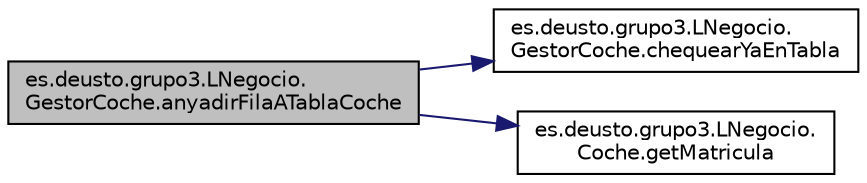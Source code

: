 digraph "es.deusto.grupo3.LNegocio.GestorCoche.anyadirFilaATablaCoche"
{
  edge [fontname="Helvetica",fontsize="10",labelfontname="Helvetica",labelfontsize="10"];
  node [fontname="Helvetica",fontsize="10",shape=record];
  rankdir="LR";
  Node13 [label="es.deusto.grupo3.LNegocio.\lGestorCoche.anyadirFilaATablaCoche",height=0.2,width=0.4,color="black", fillcolor="grey75", style="filled", fontcolor="black"];
  Node13 -> Node14 [color="midnightblue",fontsize="10",style="solid",fontname="Helvetica"];
  Node14 [label="es.deusto.grupo3.LNegocio.\lGestorCoche.chequearYaEnTabla",height=0.2,width=0.4,color="black", fillcolor="white", style="filled",URL="$classes_1_1deusto_1_1grupo3_1_1_l_negocio_1_1_gestor_coche.html#ad153cc0c04c3cb9a6825f8ad30473a60"];
  Node13 -> Node15 [color="midnightblue",fontsize="10",style="solid",fontname="Helvetica"];
  Node15 [label="es.deusto.grupo3.LNegocio.\lCoche.getMatricula",height=0.2,width=0.4,color="black", fillcolor="white", style="filled",URL="$classes_1_1deusto_1_1grupo3_1_1_l_negocio_1_1_coche.html#a7321d5e625c64ac71e5fb00d4d952068"];
}
